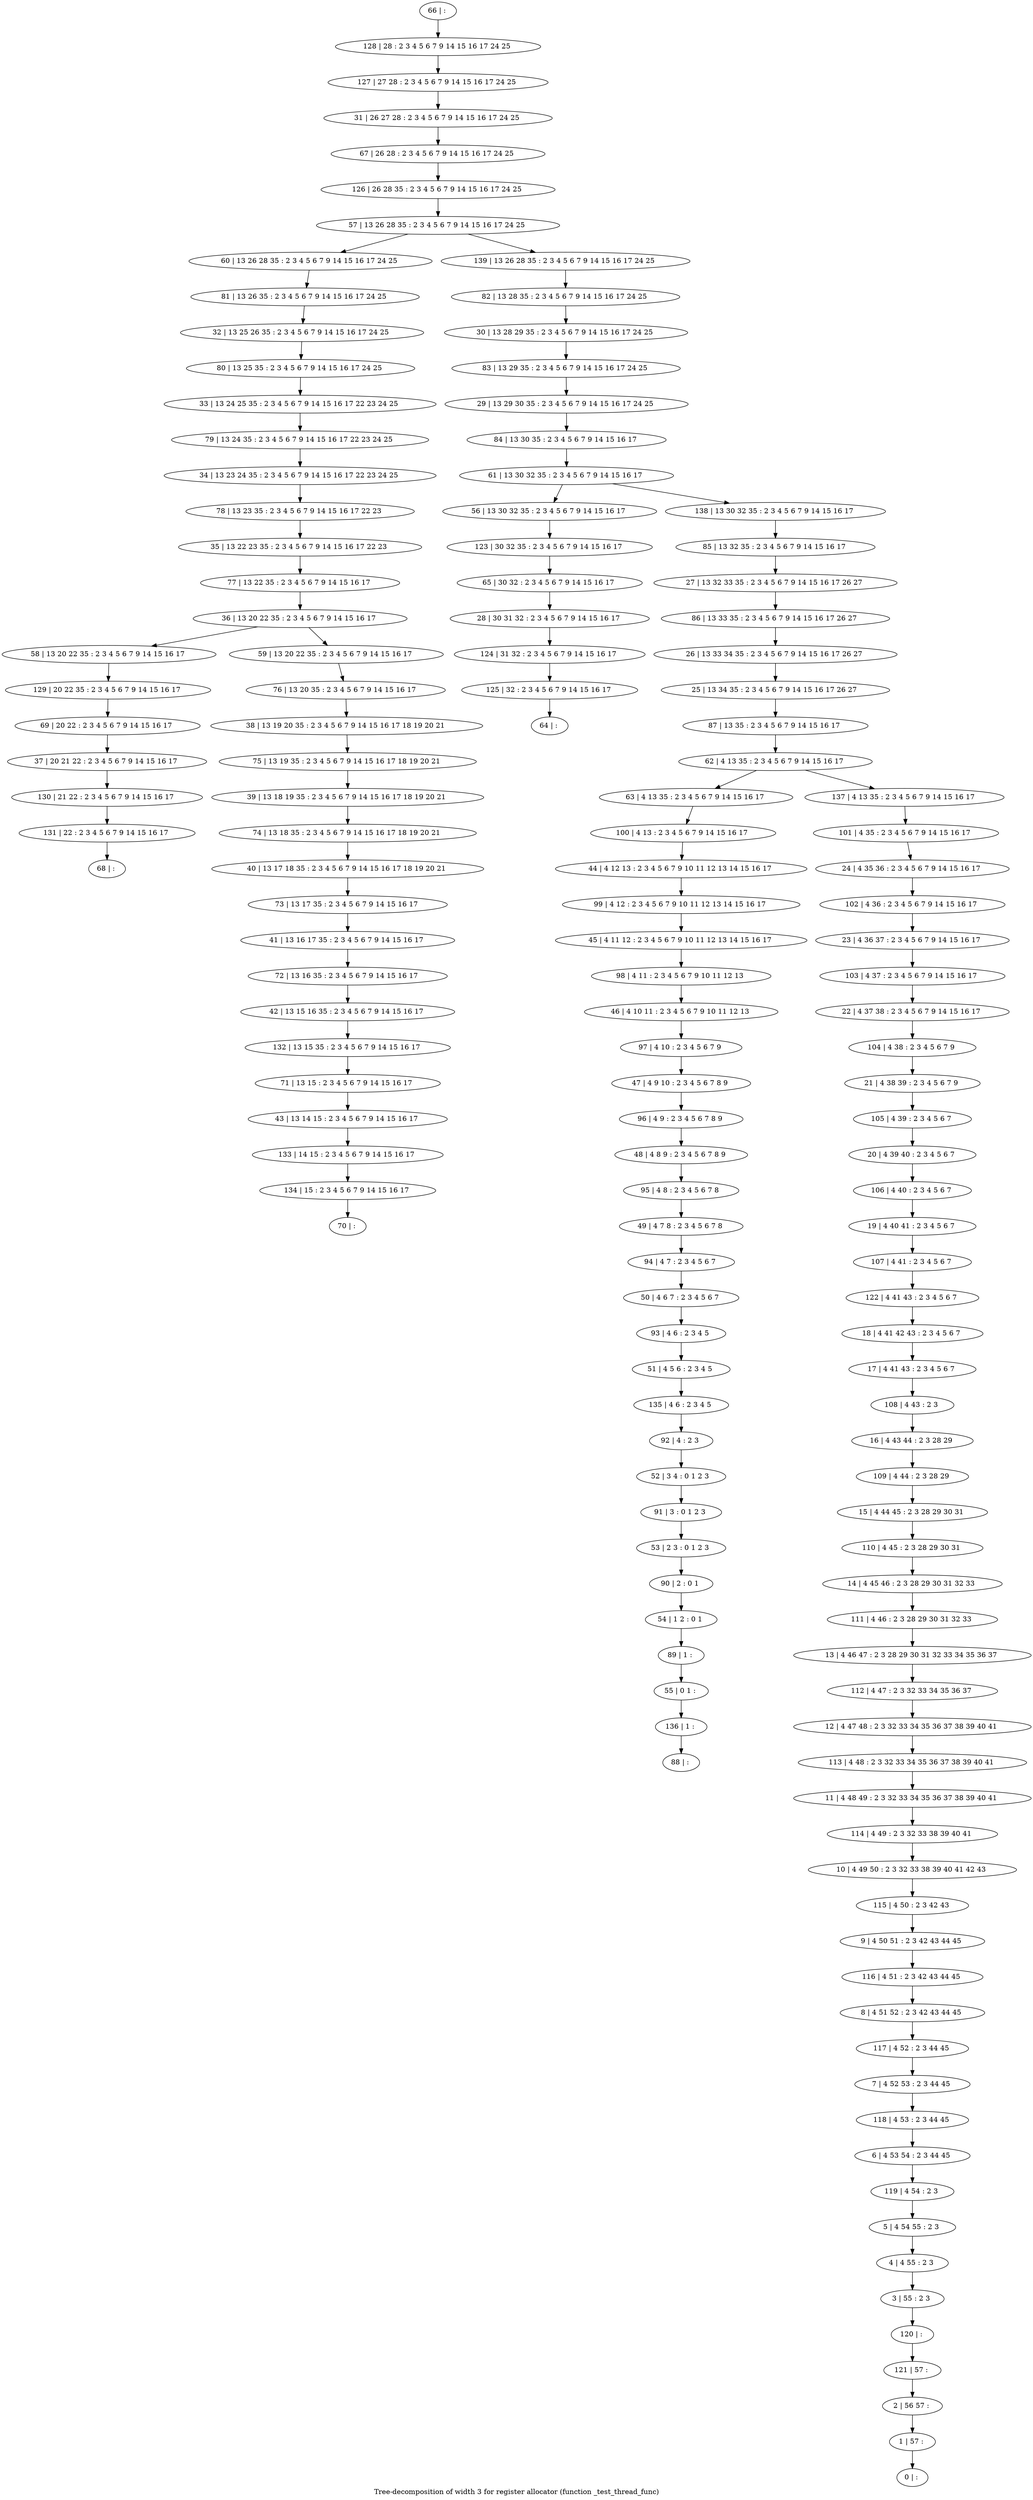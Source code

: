digraph G {
graph [label="Tree-decomposition of width 3 for register allocator (function _test_thread_func)"]
0[label="0 | : "];
1[label="1 | 57 : "];
2[label="2 | 56 57 : "];
3[label="3 | 55 : 2 3 "];
4[label="4 | 4 55 : 2 3 "];
5[label="5 | 4 54 55 : 2 3 "];
6[label="6 | 4 53 54 : 2 3 44 45 "];
7[label="7 | 4 52 53 : 2 3 44 45 "];
8[label="8 | 4 51 52 : 2 3 42 43 44 45 "];
9[label="9 | 4 50 51 : 2 3 42 43 44 45 "];
10[label="10 | 4 49 50 : 2 3 32 33 38 39 40 41 42 43 "];
11[label="11 | 4 48 49 : 2 3 32 33 34 35 36 37 38 39 40 41 "];
12[label="12 | 4 47 48 : 2 3 32 33 34 35 36 37 38 39 40 41 "];
13[label="13 | 4 46 47 : 2 3 28 29 30 31 32 33 34 35 36 37 "];
14[label="14 | 4 45 46 : 2 3 28 29 30 31 32 33 "];
15[label="15 | 4 44 45 : 2 3 28 29 30 31 "];
16[label="16 | 4 43 44 : 2 3 28 29 "];
17[label="17 | 4 41 43 : 2 3 4 5 6 7 "];
18[label="18 | 4 41 42 43 : 2 3 4 5 6 7 "];
19[label="19 | 4 40 41 : 2 3 4 5 6 7 "];
20[label="20 | 4 39 40 : 2 3 4 5 6 7 "];
21[label="21 | 4 38 39 : 2 3 4 5 6 7 9 "];
22[label="22 | 4 37 38 : 2 3 4 5 6 7 9 14 15 16 17 "];
23[label="23 | 4 36 37 : 2 3 4 5 6 7 9 14 15 16 17 "];
24[label="24 | 4 35 36 : 2 3 4 5 6 7 9 14 15 16 17 "];
25[label="25 | 13 34 35 : 2 3 4 5 6 7 9 14 15 16 17 26 27 "];
26[label="26 | 13 33 34 35 : 2 3 4 5 6 7 9 14 15 16 17 26 27 "];
27[label="27 | 13 32 33 35 : 2 3 4 5 6 7 9 14 15 16 17 26 27 "];
28[label="28 | 30 31 32 : 2 3 4 5 6 7 9 14 15 16 17 "];
29[label="29 | 13 29 30 35 : 2 3 4 5 6 7 9 14 15 16 17 24 25 "];
30[label="30 | 13 28 29 35 : 2 3 4 5 6 7 9 14 15 16 17 24 25 "];
31[label="31 | 26 27 28 : 2 3 4 5 6 7 9 14 15 16 17 24 25 "];
32[label="32 | 13 25 26 35 : 2 3 4 5 6 7 9 14 15 16 17 24 25 "];
33[label="33 | 13 24 25 35 : 2 3 4 5 6 7 9 14 15 16 17 22 23 24 25 "];
34[label="34 | 13 23 24 35 : 2 3 4 5 6 7 9 14 15 16 17 22 23 24 25 "];
35[label="35 | 13 22 23 35 : 2 3 4 5 6 7 9 14 15 16 17 22 23 "];
36[label="36 | 13 20 22 35 : 2 3 4 5 6 7 9 14 15 16 17 "];
37[label="37 | 20 21 22 : 2 3 4 5 6 7 9 14 15 16 17 "];
38[label="38 | 13 19 20 35 : 2 3 4 5 6 7 9 14 15 16 17 18 19 20 21 "];
39[label="39 | 13 18 19 35 : 2 3 4 5 6 7 9 14 15 16 17 18 19 20 21 "];
40[label="40 | 13 17 18 35 : 2 3 4 5 6 7 9 14 15 16 17 18 19 20 21 "];
41[label="41 | 13 16 17 35 : 2 3 4 5 6 7 9 14 15 16 17 "];
42[label="42 | 13 15 16 35 : 2 3 4 5 6 7 9 14 15 16 17 "];
43[label="43 | 13 14 15 : 2 3 4 5 6 7 9 14 15 16 17 "];
44[label="44 | 4 12 13 : 2 3 4 5 6 7 9 10 11 12 13 14 15 16 17 "];
45[label="45 | 4 11 12 : 2 3 4 5 6 7 9 10 11 12 13 14 15 16 17 "];
46[label="46 | 4 10 11 : 2 3 4 5 6 7 9 10 11 12 13 "];
47[label="47 | 4 9 10 : 2 3 4 5 6 7 8 9 "];
48[label="48 | 4 8 9 : 2 3 4 5 6 7 8 9 "];
49[label="49 | 4 7 8 : 2 3 4 5 6 7 8 "];
50[label="50 | 4 6 7 : 2 3 4 5 6 7 "];
51[label="51 | 4 5 6 : 2 3 4 5 "];
52[label="52 | 3 4 : 0 1 2 3 "];
53[label="53 | 2 3 : 0 1 2 3 "];
54[label="54 | 1 2 : 0 1 "];
55[label="55 | 0 1 : "];
56[label="56 | 13 30 32 35 : 2 3 4 5 6 7 9 14 15 16 17 "];
57[label="57 | 13 26 28 35 : 2 3 4 5 6 7 9 14 15 16 17 24 25 "];
58[label="58 | 13 20 22 35 : 2 3 4 5 6 7 9 14 15 16 17 "];
59[label="59 | 13 20 22 35 : 2 3 4 5 6 7 9 14 15 16 17 "];
60[label="60 | 13 26 28 35 : 2 3 4 5 6 7 9 14 15 16 17 24 25 "];
61[label="61 | 13 30 32 35 : 2 3 4 5 6 7 9 14 15 16 17 "];
62[label="62 | 4 13 35 : 2 3 4 5 6 7 9 14 15 16 17 "];
63[label="63 | 4 13 35 : 2 3 4 5 6 7 9 14 15 16 17 "];
64[label="64 | : "];
65[label="65 | 30 32 : 2 3 4 5 6 7 9 14 15 16 17 "];
66[label="66 | : "];
67[label="67 | 26 28 : 2 3 4 5 6 7 9 14 15 16 17 24 25 "];
68[label="68 | : "];
69[label="69 | 20 22 : 2 3 4 5 6 7 9 14 15 16 17 "];
70[label="70 | : "];
71[label="71 | 13 15 : 2 3 4 5 6 7 9 14 15 16 17 "];
72[label="72 | 13 16 35 : 2 3 4 5 6 7 9 14 15 16 17 "];
73[label="73 | 13 17 35 : 2 3 4 5 6 7 9 14 15 16 17 "];
74[label="74 | 13 18 35 : 2 3 4 5 6 7 9 14 15 16 17 18 19 20 21 "];
75[label="75 | 13 19 35 : 2 3 4 5 6 7 9 14 15 16 17 18 19 20 21 "];
76[label="76 | 13 20 35 : 2 3 4 5 6 7 9 14 15 16 17 "];
77[label="77 | 13 22 35 : 2 3 4 5 6 7 9 14 15 16 17 "];
78[label="78 | 13 23 35 : 2 3 4 5 6 7 9 14 15 16 17 22 23 "];
79[label="79 | 13 24 35 : 2 3 4 5 6 7 9 14 15 16 17 22 23 24 25 "];
80[label="80 | 13 25 35 : 2 3 4 5 6 7 9 14 15 16 17 24 25 "];
81[label="81 | 13 26 35 : 2 3 4 5 6 7 9 14 15 16 17 24 25 "];
82[label="82 | 13 28 35 : 2 3 4 5 6 7 9 14 15 16 17 24 25 "];
83[label="83 | 13 29 35 : 2 3 4 5 6 7 9 14 15 16 17 24 25 "];
84[label="84 | 13 30 35 : 2 3 4 5 6 7 9 14 15 16 17 "];
85[label="85 | 13 32 35 : 2 3 4 5 6 7 9 14 15 16 17 "];
86[label="86 | 13 33 35 : 2 3 4 5 6 7 9 14 15 16 17 26 27 "];
87[label="87 | 13 35 : 2 3 4 5 6 7 9 14 15 16 17 "];
88[label="88 | : "];
89[label="89 | 1 : "];
90[label="90 | 2 : 0 1 "];
91[label="91 | 3 : 0 1 2 3 "];
92[label="92 | 4 : 2 3 "];
93[label="93 | 4 6 : 2 3 4 5 "];
94[label="94 | 4 7 : 2 3 4 5 6 7 "];
95[label="95 | 4 8 : 2 3 4 5 6 7 8 "];
96[label="96 | 4 9 : 2 3 4 5 6 7 8 9 "];
97[label="97 | 4 10 : 2 3 4 5 6 7 9 "];
98[label="98 | 4 11 : 2 3 4 5 6 7 9 10 11 12 13 "];
99[label="99 | 4 12 : 2 3 4 5 6 7 9 10 11 12 13 14 15 16 17 "];
100[label="100 | 4 13 : 2 3 4 5 6 7 9 14 15 16 17 "];
101[label="101 | 4 35 : 2 3 4 5 6 7 9 14 15 16 17 "];
102[label="102 | 4 36 : 2 3 4 5 6 7 9 14 15 16 17 "];
103[label="103 | 4 37 : 2 3 4 5 6 7 9 14 15 16 17 "];
104[label="104 | 4 38 : 2 3 4 5 6 7 9 "];
105[label="105 | 4 39 : 2 3 4 5 6 7 "];
106[label="106 | 4 40 : 2 3 4 5 6 7 "];
107[label="107 | 4 41 : 2 3 4 5 6 7 "];
108[label="108 | 4 43 : 2 3 "];
109[label="109 | 4 44 : 2 3 28 29 "];
110[label="110 | 4 45 : 2 3 28 29 30 31 "];
111[label="111 | 4 46 : 2 3 28 29 30 31 32 33 "];
112[label="112 | 4 47 : 2 3 32 33 34 35 36 37 "];
113[label="113 | 4 48 : 2 3 32 33 34 35 36 37 38 39 40 41 "];
114[label="114 | 4 49 : 2 3 32 33 38 39 40 41 "];
115[label="115 | 4 50 : 2 3 42 43 "];
116[label="116 | 4 51 : 2 3 42 43 44 45 "];
117[label="117 | 4 52 : 2 3 44 45 "];
118[label="118 | 4 53 : 2 3 44 45 "];
119[label="119 | 4 54 : 2 3 "];
120[label="120 | : "];
121[label="121 | 57 : "];
122[label="122 | 4 41 43 : 2 3 4 5 6 7 "];
123[label="123 | 30 32 35 : 2 3 4 5 6 7 9 14 15 16 17 "];
124[label="124 | 31 32 : 2 3 4 5 6 7 9 14 15 16 17 "];
125[label="125 | 32 : 2 3 4 5 6 7 9 14 15 16 17 "];
126[label="126 | 26 28 35 : 2 3 4 5 6 7 9 14 15 16 17 24 25 "];
127[label="127 | 27 28 : 2 3 4 5 6 7 9 14 15 16 17 24 25 "];
128[label="128 | 28 : 2 3 4 5 6 7 9 14 15 16 17 24 25 "];
129[label="129 | 20 22 35 : 2 3 4 5 6 7 9 14 15 16 17 "];
130[label="130 | 21 22 : 2 3 4 5 6 7 9 14 15 16 17 "];
131[label="131 | 22 : 2 3 4 5 6 7 9 14 15 16 17 "];
132[label="132 | 13 15 35 : 2 3 4 5 6 7 9 14 15 16 17 "];
133[label="133 | 14 15 : 2 3 4 5 6 7 9 14 15 16 17 "];
134[label="134 | 15 : 2 3 4 5 6 7 9 14 15 16 17 "];
135[label="135 | 4 6 : 2 3 4 5 "];
136[label="136 | 1 : "];
137[label="137 | 4 13 35 : 2 3 4 5 6 7 9 14 15 16 17 "];
138[label="138 | 13 30 32 35 : 2 3 4 5 6 7 9 14 15 16 17 "];
139[label="139 | 13 26 28 35 : 2 3 4 5 6 7 9 14 15 16 17 24 25 "];
36->58 ;
36->59 ;
65->28 ;
69->37 ;
71->43 ;
72->42 ;
41->72 ;
73->41 ;
40->73 ;
74->40 ;
39->74 ;
75->39 ;
38->75 ;
76->38 ;
59->76 ;
77->36 ;
35->77 ;
78->35 ;
34->78 ;
79->34 ;
33->79 ;
80->33 ;
32->80 ;
81->32 ;
60->81 ;
89->55 ;
54->89 ;
90->54 ;
53->90 ;
91->53 ;
52->91 ;
92->52 ;
93->51 ;
50->93 ;
94->50 ;
49->94 ;
95->49 ;
48->95 ;
96->48 ;
47->96 ;
97->47 ;
46->97 ;
98->46 ;
45->98 ;
99->45 ;
44->99 ;
100->44 ;
63->100 ;
123->65 ;
56->123 ;
28->124 ;
125->64 ;
124->125 ;
129->69 ;
58->129 ;
37->130 ;
131->68 ;
130->131 ;
132->71 ;
42->132 ;
43->133 ;
134->70 ;
133->134 ;
135->92 ;
51->135 ;
136->88 ;
55->136 ;
66->128 ;
128->127 ;
127->31 ;
31->67 ;
67->126 ;
126->57 ;
82->30 ;
30->83 ;
83->29 ;
29->84 ;
84->61 ;
85->27 ;
27->86 ;
86->26 ;
26->25 ;
25->87 ;
87->62 ;
101->24 ;
24->102 ;
102->23 ;
23->103 ;
103->22 ;
22->104 ;
104->21 ;
21->105 ;
105->20 ;
20->106 ;
106->19 ;
19->107 ;
107->122 ;
122->18 ;
18->17 ;
17->108 ;
108->16 ;
16->109 ;
109->15 ;
15->110 ;
110->14 ;
14->111 ;
111->13 ;
13->112 ;
112->12 ;
12->113 ;
113->11 ;
11->114 ;
114->10 ;
10->115 ;
115->9 ;
9->116 ;
116->8 ;
8->117 ;
117->7 ;
7->118 ;
118->6 ;
6->119 ;
119->5 ;
5->4 ;
4->3 ;
3->120 ;
120->121 ;
121->2 ;
2->1 ;
1->0 ;
137->101 ;
138->85 ;
139->82 ;
62->63 ;
62->137 ;
61->56 ;
61->138 ;
57->60 ;
57->139 ;
}
